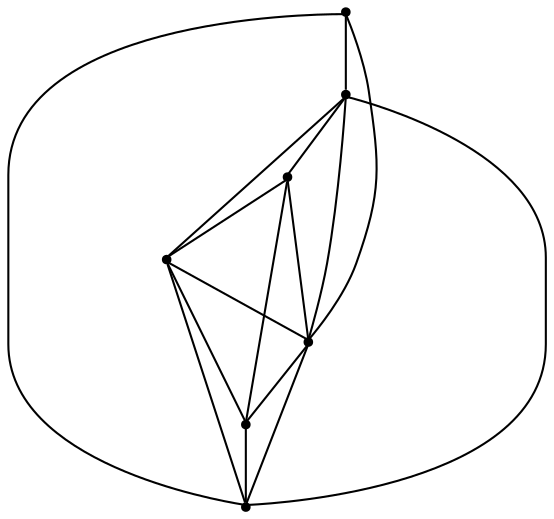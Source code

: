 graph {
  node [shape=point,comment="{\"directed\":false,\"doi\":\"10.1007/978-3-030-35802-0_31\",\"figure\":\"2\"}"]

  v0 [pos="1067.9367302363307,378.12884237761904"]
  v1 [pos="1142.3589928053057,314.34459101989927"]
  v2 [pos="950.9973121477979,410.0210952317557"]
  v3 [pos="759.6293044427293,314.34459101989927"]
  v4 [pos="950.9973121477979,441.9133480858923"]
  v5 [pos="950.9973121477979,569.4902523180529"]
  v6 [pos="823.418661540558,378.12884237761904"]

  v0 -- v1 [id="-1",pos="1067.9367302363307,378.12884237761904 1142.3589928053057,314.34459101989927 1142.3589928053057,314.34459101989927 1142.3589928053057,314.34459101989927"]
  v6 -- v0 [id="-9",pos="823.418661540558,378.12884237761904 1067.9367302363307,378.12884237761904 1067.9367302363307,378.12884237761904 1067.9367302363307,378.12884237761904"]
  v3 -- v1 [id="-12",pos="759.6293044427293,314.34459101989927 1142.3589928053057,314.34459101989927 1142.3589928053057,314.34459101989927 1142.3589928053057,314.34459101989927"]
  v3 -- v6 [id="-15",pos="759.6293044427293,314.34459101989927 823.418661540558,378.12884237761904 823.418661540558,378.12884237761904 823.418661540558,378.12884237761904"]
  v6 -- v5 [id="-16",pos="823.418661540558,378.12884237761904 950.9973121477979,569.4902523180529 950.9973121477979,569.4902523180529 950.9973121477979,569.4902523180529"]
  v6 -- v4 [id="-17",pos="823.418661540558,378.12884237761904 950.9973121477979,441.9133480858923 950.9973121477979,441.9133480858923 950.9973121477979,441.9133480858923"]
  v5 -- v3 [id="-18",pos="950.9973121477979,569.4902523180529 759.6293044427293,314.34459101989927 759.6293044427293,314.34459101989927 759.6293044427293,314.34459101989927"]
  v5 -- v1 [id="-19",pos="950.9973121477979,569.4902523180529 1142.3589928053057,314.34459101989927 1142.3589928053057,314.34459101989927 1142.3589928053057,314.34459101989927"]
  v5 -- v4 [id="-20",pos="950.9973121477979,569.4902523180529 950.9973121477979,441.9133480858923 950.9973121477979,441.9133480858923 950.9973121477979,441.9133480858923"]
  v4 -- v3 [id="-21",pos="950.9973121477979,441.9133480858923 759.6293044427293,314.34459101989927 759.6293044427293,314.34459101989927 759.6293044427293,314.34459101989927"]
  v4 -- v1 [id="-22",pos="950.9973121477979,441.9133480858923 1142.3589928053057,314.34459101989927 1142.3589928053057,314.34459101989927 1142.3589928053057,314.34459101989927"]
  v5 -- v0 [id="-23",pos="950.9973121477979,569.4902523180529 1067.9367302363307,378.12884237761904 1067.9367302363307,378.12884237761904 1067.9367302363307,378.12884237761904"]
  v4 -- v2 [id="-24",pos="950.9973121477979,441.9133480858923 950.9973121477979,410.0210952317557 950.9973121477979,410.0210952317557 950.9973121477979,410.0210952317557"]
  v4 -- v0 [id="-25",pos="950.9973121477979,441.9133480858923 1067.9367302363307,378.12884237761904 1067.9367302363307,378.12884237761904 1067.9367302363307,378.12884237761904"]
  v2 -- v3 [id="-26",pos="950.9973121477979,410.0210952317557 759.6293044427293,314.34459101989927 759.6293044427293,314.34459101989927 759.6293044427293,314.34459101989927"]
  v2 -- v1 [id="-27",pos="950.9973121477979,410.0210952317557 1142.3589928053057,314.34459101989927 1142.3589928053057,314.34459101989927 1142.3589928053057,314.34459101989927"]
}